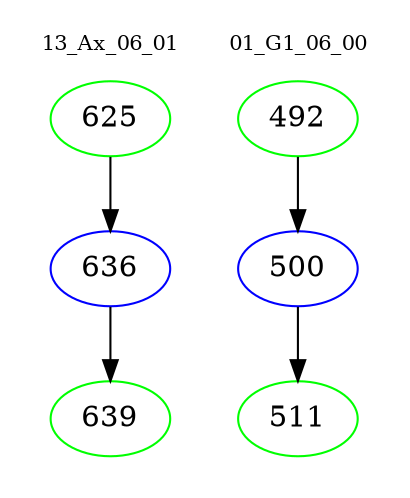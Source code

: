 digraph{
subgraph cluster_0 {
color = white
label = "13_Ax_06_01";
fontsize=10;
T0_625 [label="625", color="green"]
T0_625 -> T0_636 [color="black"]
T0_636 [label="636", color="blue"]
T0_636 -> T0_639 [color="black"]
T0_639 [label="639", color="green"]
}
subgraph cluster_1 {
color = white
label = "01_G1_06_00";
fontsize=10;
T1_492 [label="492", color="green"]
T1_492 -> T1_500 [color="black"]
T1_500 [label="500", color="blue"]
T1_500 -> T1_511 [color="black"]
T1_511 [label="511", color="green"]
}
}
